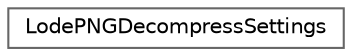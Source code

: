 digraph "类继承关系图"
{
 // LATEX_PDF_SIZE
  bgcolor="transparent";
  edge [fontname=Helvetica,fontsize=10,labelfontname=Helvetica,labelfontsize=10];
  node [fontname=Helvetica,fontsize=10,shape=box,height=0.2,width=0.4];
  rankdir="LR";
  Node0 [id="Node000000",label="LodePNGDecompressSettings",height=0.2,width=0.4,color="grey40", fillcolor="white", style="filled",URL="$struct_lode_p_n_g_decompress_settings.html",tooltip=" "];
}
